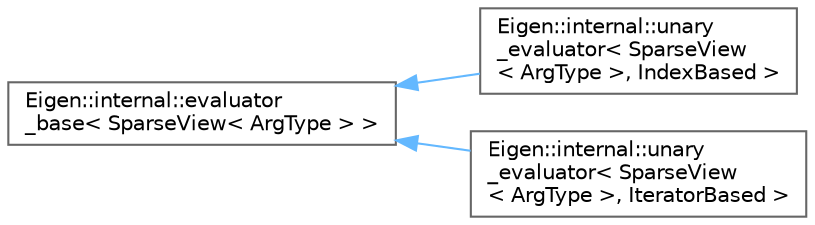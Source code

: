 digraph "Graphical Class Hierarchy"
{
 // LATEX_PDF_SIZE
  bgcolor="transparent";
  edge [fontname=Helvetica,fontsize=10,labelfontname=Helvetica,labelfontsize=10];
  node [fontname=Helvetica,fontsize=10,shape=box,height=0.2,width=0.4];
  rankdir="LR";
  Node0 [id="Node000000",label="Eigen::internal::evaluator\l_base\< SparseView\< ArgType \> \>",height=0.2,width=0.4,color="grey40", fillcolor="white", style="filled",URL="$structEigen_1_1internal_1_1evaluator__base.html",tooltip=" "];
  Node0 -> Node1 [id="edge822_Node000000_Node000001",dir="back",color="steelblue1",style="solid",tooltip=" "];
  Node1 [id="Node000001",label="Eigen::internal::unary\l_evaluator\< SparseView\l\< ArgType \>, IndexBased \>",height=0.2,width=0.4,color="grey40", fillcolor="white", style="filled",URL="$structEigen_1_1internal_1_1unary__evaluator_3_01SparseView_3_01ArgType_01_4_00_01IndexBased_01_4.html",tooltip=" "];
  Node0 -> Node2 [id="edge823_Node000000_Node000002",dir="back",color="steelblue1",style="solid",tooltip=" "];
  Node2 [id="Node000002",label="Eigen::internal::unary\l_evaluator\< SparseView\l\< ArgType \>, IteratorBased \>",height=0.2,width=0.4,color="grey40", fillcolor="white", style="filled",URL="$structEigen_1_1internal_1_1unary__evaluator_3_01SparseView_3_01ArgType_01_4_00_01IteratorBased_01_4.html",tooltip=" "];
}
